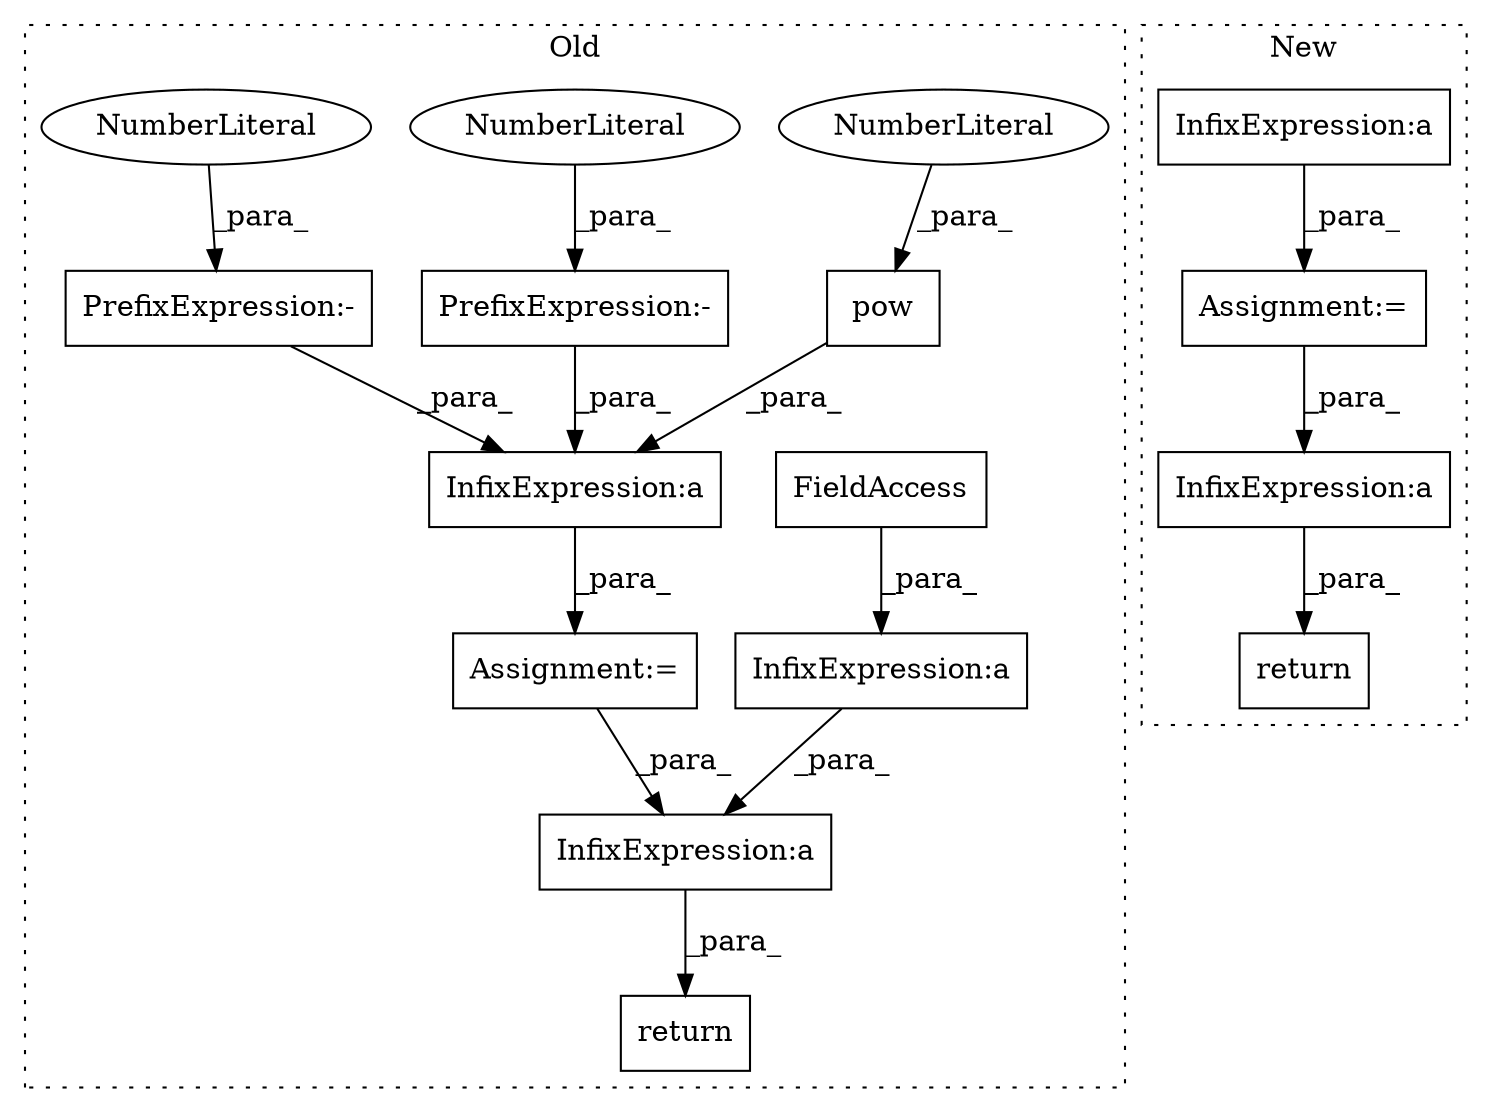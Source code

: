 digraph G {
subgraph cluster0 {
1 [label="pow" a="32" s="12137,12142" l="4,1" shape="box"];
3 [label="return" a="41" s="12236" l="7" shape="box"];
5 [label="InfixExpression:a" a="27" s="12220" l="3" shape="box"];
7 [label="InfixExpression:a" a="27" s="12265" l="3" shape="box"];
8 [label="NumberLiteral" a="34" s="12141" l="1" shape="ellipse"];
9 [label="InfixExpression:a" a="27" s="12251" l="3" shape="box"];
11 [label="FieldAccess" a="22" s="12245" l="6" shape="box"];
12 [label="PrefixExpression:-" a="38" s="12168" l="1" shape="box"];
13 [label="NumberLiteral" a="34" s="12169" l="1" shape="ellipse"];
14 [label="Assignment:=" a="7" s="12202" l="1" shape="box"];
15 [label="PrefixExpression:-" a="38" s="12148" l="1" shape="box"];
16 [label="NumberLiteral" a="34" s="12149" l="1" shape="ellipse"];
label = "Old";
style="dotted";
}
subgraph cluster1 {
2 [label="return" a="41" s="36472" l="7" shape="box"];
4 [label="Assignment:=" a="7" s="36402" l="1" shape="box"];
6 [label="InfixExpression:a" a="27" s="36424" l="3" shape="box"];
10 [label="InfixExpression:a" a="27" s="36363" l="3" shape="box"];
label = "New";
style="dotted";
}
1 -> 5 [label="_para_"];
4 -> 6 [label="_para_"];
5 -> 14 [label="_para_"];
6 -> 2 [label="_para_"];
7 -> 3 [label="_para_"];
8 -> 1 [label="_para_"];
9 -> 7 [label="_para_"];
10 -> 4 [label="_para_"];
11 -> 9 [label="_para_"];
12 -> 5 [label="_para_"];
13 -> 12 [label="_para_"];
14 -> 7 [label="_para_"];
15 -> 5 [label="_para_"];
16 -> 15 [label="_para_"];
}